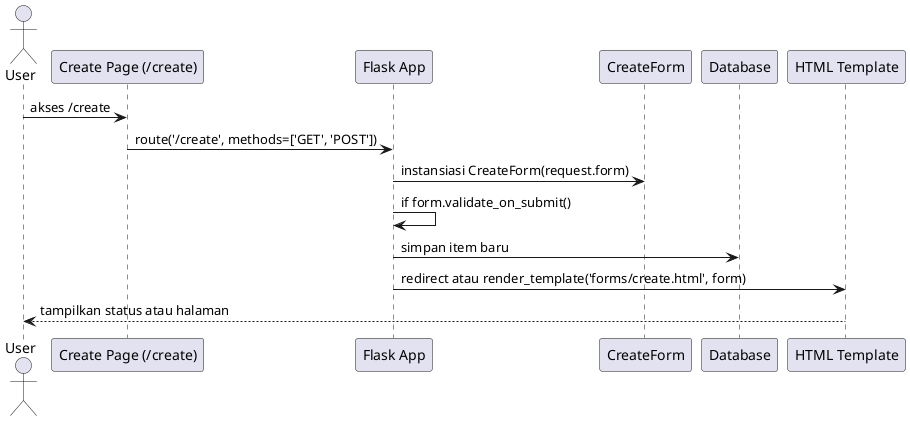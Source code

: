 @startuml
actor User
participant "Create Page (/create)" as CreatePage
participant "Flask App" as App
participant "CreateForm" as Form
participant "Database" as DB
participant "HTML Template" as Template

User -> CreatePage : akses /create
CreatePage -> App : route('/create', methods=['GET', 'POST'])
App -> Form : instansiasi CreateForm(request.form)
App -> App : if form.validate_on_submit()
App -> DB : simpan item baru
App -> Template : redirect atau render_template('forms/create.html', form)
Template --> User : tampilkan status atau halaman
@enduml
